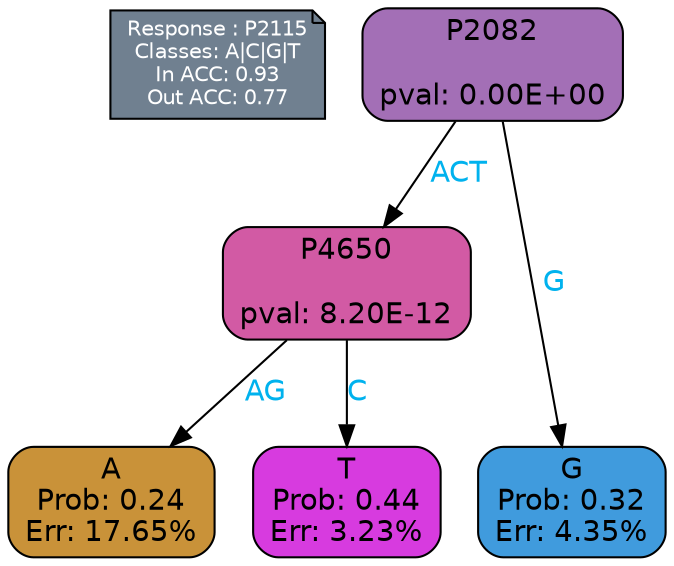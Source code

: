 digraph Tree {
node [shape=box, style="filled, rounded", color="black", fontname=helvetica] ;
graph [ranksep=equally, splines=polylines, bgcolor=transparent, dpi=600] ;
edge [fontname=helvetica] ;
LEGEND [label="Response : P2115
Classes: A|C|G|T
In ACC: 0.93
Out ACC: 0.77
",shape=note,align=left,style=filled,fillcolor="slategray",fontcolor="white",fontsize=10];1 [label="P2082

pval: 0.00E+00", fillcolor="#a36fb6"] ;
2 [label="P4650

pval: 8.20E-12", fillcolor="#d25aa4"] ;
3 [label="A
Prob: 0.24
Err: 17.65%", fillcolor="#c99239"] ;
4 [label="T
Prob: 0.44
Err: 3.23%", fillcolor="#d73bdf"] ;
5 [label="G
Prob: 0.32
Err: 4.35%", fillcolor="#409bdd"] ;
1 -> 2 [label="ACT",fontcolor=deepskyblue2] ;
1 -> 5 [label="G",fontcolor=deepskyblue2] ;
2 -> 3 [label="AG",fontcolor=deepskyblue2] ;
2 -> 4 [label="C",fontcolor=deepskyblue2] ;
{rank = same; 3;4;5;}{rank = same; LEGEND;1;}}